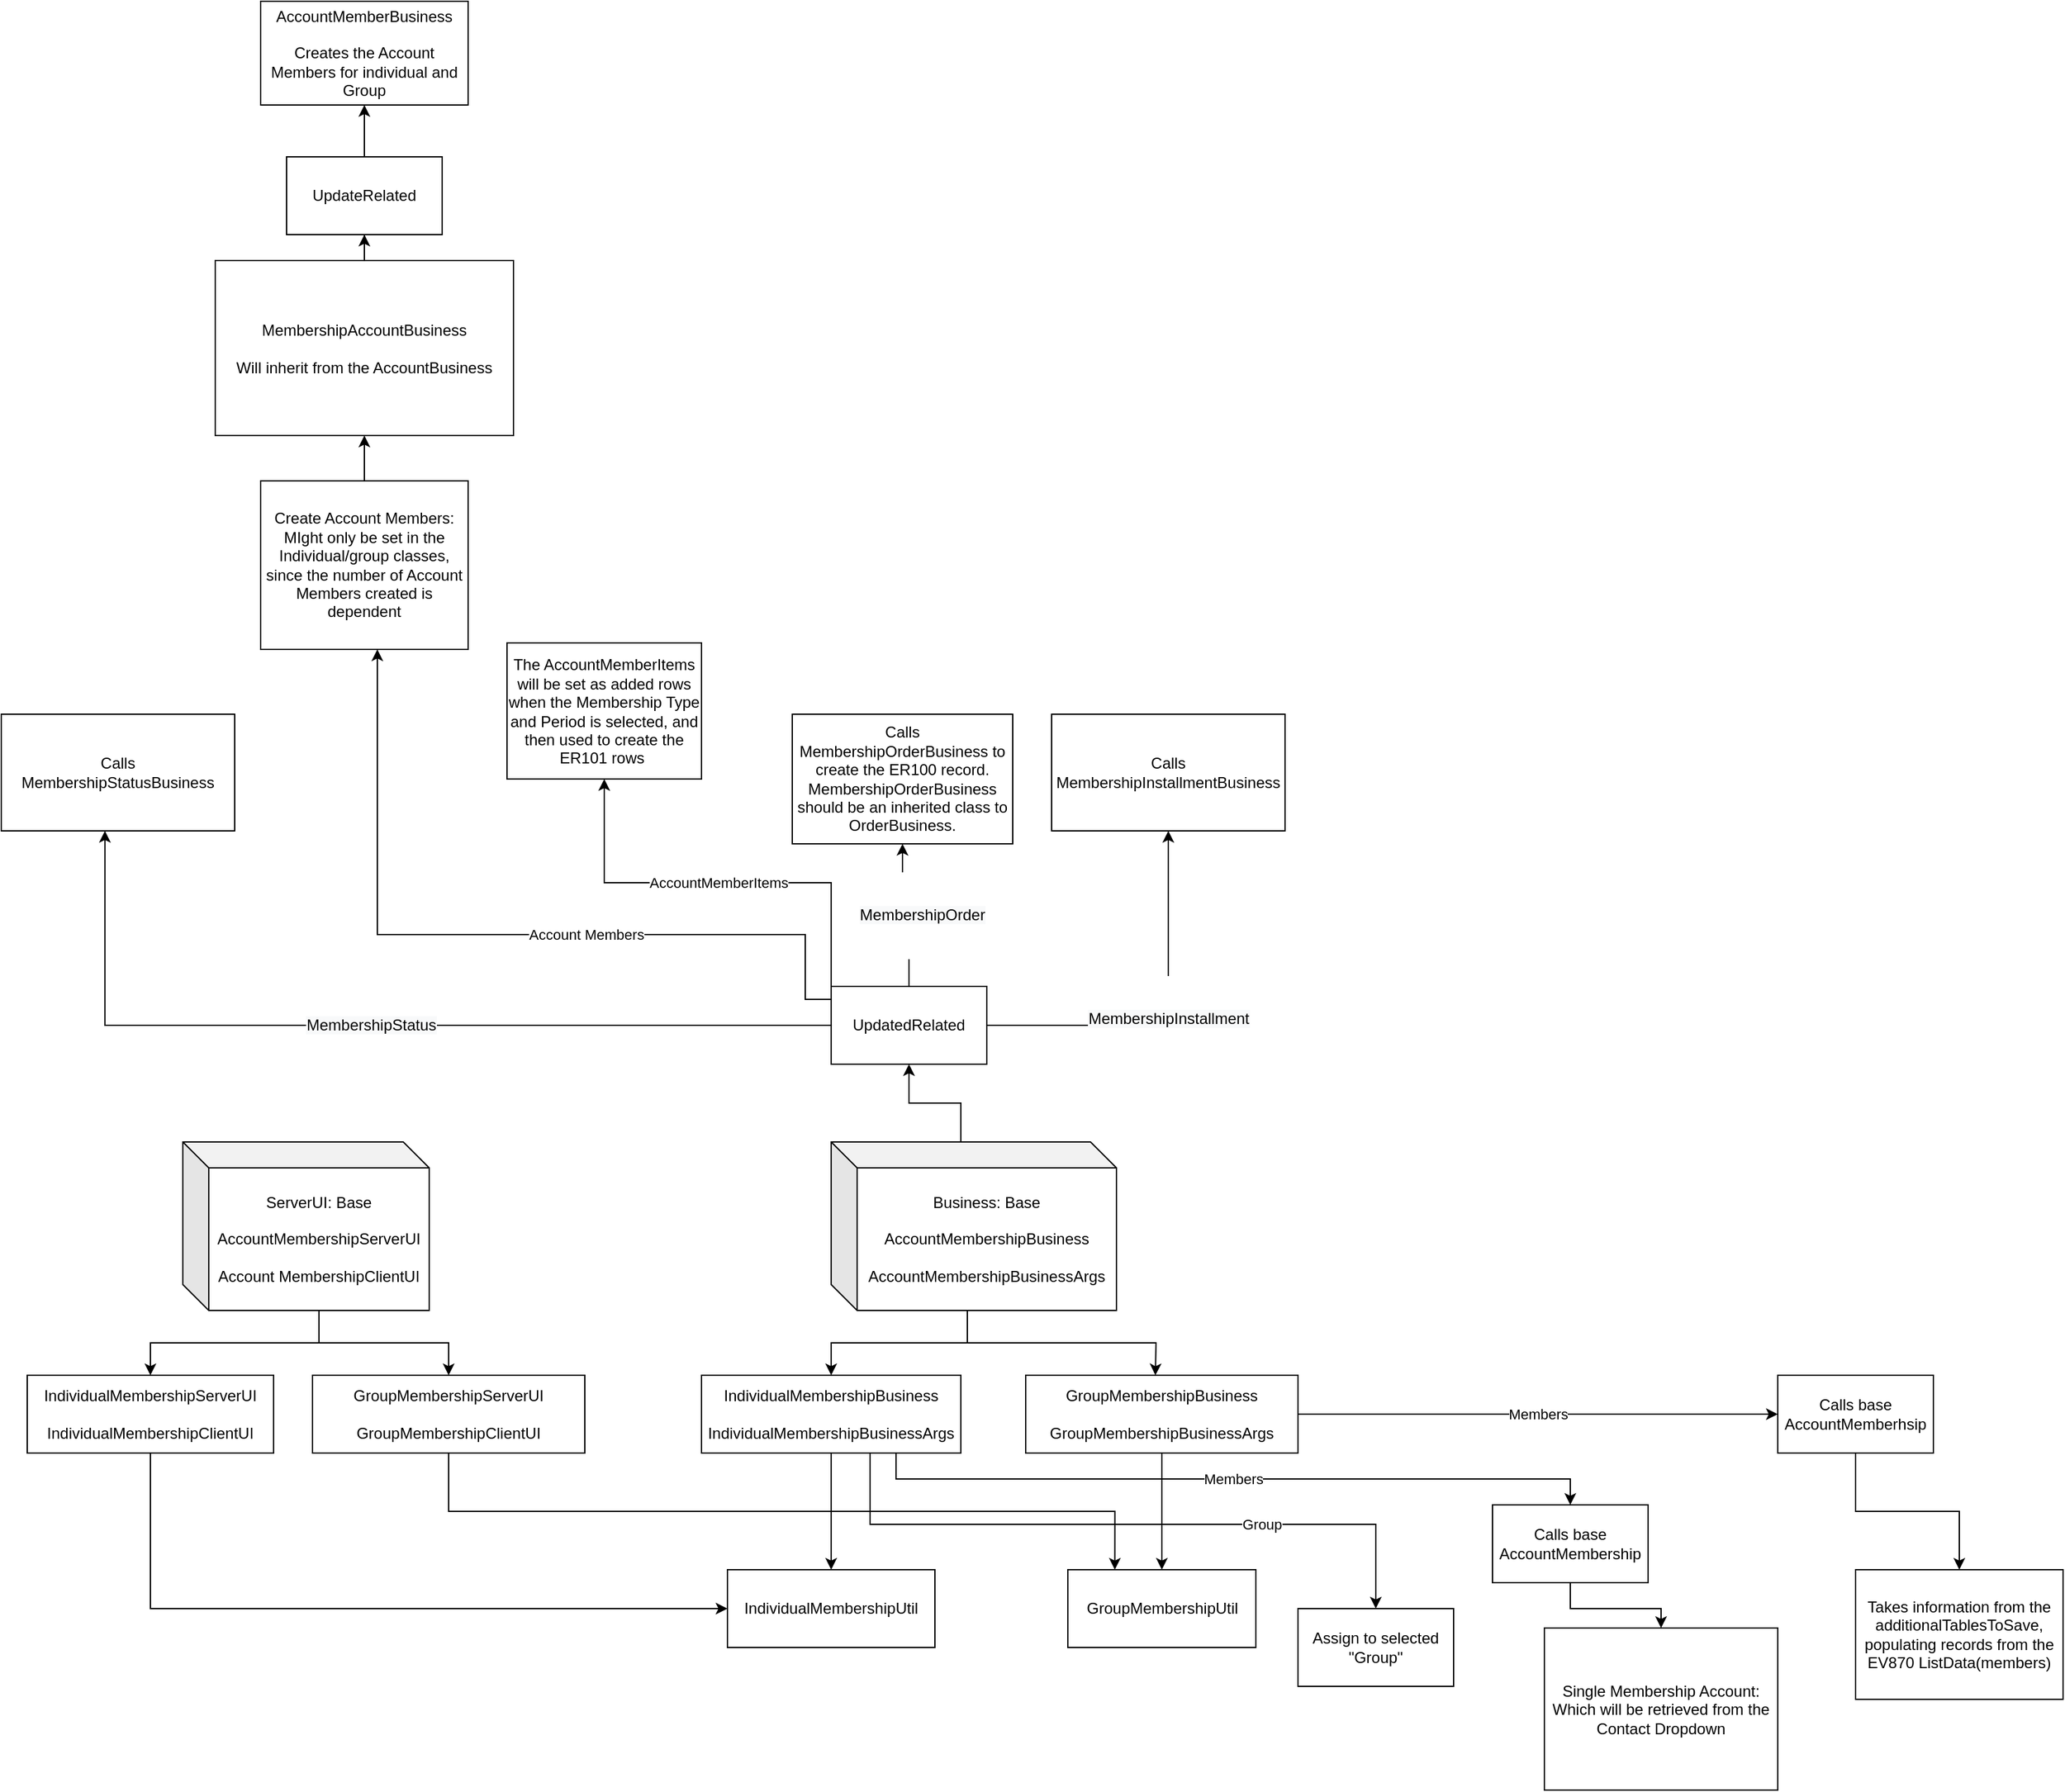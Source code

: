 <mxfile version="13.4.6" type="github">
  <diagram name="Page-1" id="5f0bae14-7c28-e335-631c-24af17079c00">
    <mxGraphModel dx="1422" dy="1612" grid="1" gridSize="10" guides="1" tooltips="1" connect="1" arrows="1" fold="1" page="1" pageScale="1" pageWidth="1100" pageHeight="850" background="#ffffff" math="0" shadow="0">
      <root>
        <mxCell id="0" />
        <mxCell id="1" parent="0" />
        <mxCell id="NrKTWO5p2-0dnxn5_g5g-2" style="edgeStyle=orthogonalEdgeStyle;rounded=0;orthogonalLoop=1;jettySize=auto;html=1;exitX=0;exitY=0;exitDx=105;exitDy=130;exitPerimeter=0;" parent="1" source="NrKTWO5p2-0dnxn5_g5g-1" target="NrKTWO5p2-0dnxn5_g5g-3" edge="1">
          <mxGeometry relative="1" as="geometry">
            <mxPoint x="180" y="260" as="targetPoint" />
          </mxGeometry>
        </mxCell>
        <mxCell id="NrKTWO5p2-0dnxn5_g5g-5" style="edgeStyle=orthogonalEdgeStyle;rounded=0;orthogonalLoop=1;jettySize=auto;html=1;exitX=0;exitY=0;exitDx=105;exitDy=130;exitPerimeter=0;entryX=0.5;entryY=0;entryDx=0;entryDy=0;" parent="1" source="NrKTWO5p2-0dnxn5_g5g-1" target="NrKTWO5p2-0dnxn5_g5g-6" edge="1">
          <mxGeometry relative="1" as="geometry">
            <mxPoint x="460" y="230" as="targetPoint" />
          </mxGeometry>
        </mxCell>
        <mxCell id="NrKTWO5p2-0dnxn5_g5g-1" value="ServerUI: Base&lt;br&gt;&lt;br&gt;AccountMembershipServerUI&lt;br&gt;&lt;br&gt;Account MembershipClientUI" style="shape=cube;whiteSpace=wrap;html=1;boundedLbl=1;backgroundOutline=1;darkOpacity=0.05;darkOpacity2=0.1;" parent="1" vertex="1">
          <mxGeometry x="210" y="50" width="190" height="130" as="geometry" />
        </mxCell>
        <mxCell id="NrKTWO5p2-0dnxn5_g5g-13" style="edgeStyle=orthogonalEdgeStyle;rounded=0;orthogonalLoop=1;jettySize=auto;html=1;exitX=0.5;exitY=1;exitDx=0;exitDy=0;entryX=0;entryY=0.5;entryDx=0;entryDy=0;" parent="1" source="NrKTWO5p2-0dnxn5_g5g-3" target="2" edge="1">
          <mxGeometry relative="1" as="geometry" />
        </mxCell>
        <mxCell id="NrKTWO5p2-0dnxn5_g5g-3" value="IndividualMembershipServerUI&lt;br&gt;&lt;br&gt;IndividualMembershipClientUI" style="rounded=0;whiteSpace=wrap;html=1;" parent="1" vertex="1">
          <mxGeometry x="90" y="230" width="190" height="60" as="geometry" />
        </mxCell>
        <mxCell id="NrKTWO5p2-0dnxn5_g5g-16" style="edgeStyle=orthogonalEdgeStyle;rounded=0;orthogonalLoop=1;jettySize=auto;html=1;exitX=0.5;exitY=1;exitDx=0;exitDy=0;entryX=0.25;entryY=0;entryDx=0;entryDy=0;" parent="1" source="NrKTWO5p2-0dnxn5_g5g-6" target="NrKTWO5p2-0dnxn5_g5g-14" edge="1">
          <mxGeometry relative="1" as="geometry" />
        </mxCell>
        <mxCell id="NrKTWO5p2-0dnxn5_g5g-6" value="GroupMembershipServerUI&lt;br&gt;&lt;br&gt;GroupMembershipClientUI" style="rounded=0;whiteSpace=wrap;html=1;" parent="1" vertex="1">
          <mxGeometry x="310" y="230" width="210" height="60" as="geometry" />
        </mxCell>
        <mxCell id="NrKTWO5p2-0dnxn5_g5g-7" style="edgeStyle=orthogonalEdgeStyle;rounded=0;orthogonalLoop=1;jettySize=auto;html=1;exitX=0;exitY=0;exitDx=105;exitDy=130;exitPerimeter=0;" parent="1" source="NrKTWO5p2-0dnxn5_g5g-9" target="NrKTWO5p2-0dnxn5_g5g-10" edge="1">
          <mxGeometry relative="1" as="geometry">
            <mxPoint x="680" y="260" as="targetPoint" />
          </mxGeometry>
        </mxCell>
        <mxCell id="NrKTWO5p2-0dnxn5_g5g-8" style="edgeStyle=orthogonalEdgeStyle;rounded=0;orthogonalLoop=1;jettySize=auto;html=1;exitX=0;exitY=0;exitDx=105;exitDy=130;exitPerimeter=0;" parent="1" source="NrKTWO5p2-0dnxn5_g5g-9" edge="1">
          <mxGeometry relative="1" as="geometry">
            <mxPoint x="960" y="230" as="targetPoint" />
          </mxGeometry>
        </mxCell>
        <mxCell id="NrKTWO5p2-0dnxn5_g5g-18" style="edgeStyle=orthogonalEdgeStyle;rounded=0;orthogonalLoop=1;jettySize=auto;html=1;exitX=0;exitY=0;exitDx=100;exitDy=0;exitPerimeter=0;" parent="1" source="NrKTWO5p2-0dnxn5_g5g-9" target="NrKTWO5p2-0dnxn5_g5g-19" edge="1">
          <mxGeometry relative="1" as="geometry">
            <mxPoint x="810" y="-60" as="targetPoint" />
          </mxGeometry>
        </mxCell>
        <mxCell id="NrKTWO5p2-0dnxn5_g5g-9" value="Business: Base&lt;br&gt;&lt;br&gt;AccountMembershipBusiness&lt;br&gt;&lt;br&gt;AccountMembershipBusinessArgs" style="shape=cube;whiteSpace=wrap;html=1;boundedLbl=1;backgroundOutline=1;darkOpacity=0.05;darkOpacity2=0.1;" parent="1" vertex="1">
          <mxGeometry x="710" y="50" width="220" height="130" as="geometry" />
        </mxCell>
        <mxCell id="NrKTWO5p2-0dnxn5_g5g-12" value="" style="edgeStyle=orthogonalEdgeStyle;rounded=0;orthogonalLoop=1;jettySize=auto;html=1;" parent="1" source="NrKTWO5p2-0dnxn5_g5g-10" target="2" edge="1">
          <mxGeometry relative="1" as="geometry" />
        </mxCell>
        <mxCell id="D4kZALISSUl1icWql2U2-17" value="Members" style="edgeStyle=orthogonalEdgeStyle;rounded=0;orthogonalLoop=1;jettySize=auto;html=1;exitX=0.75;exitY=1;exitDx=0;exitDy=0;" edge="1" parent="1" source="NrKTWO5p2-0dnxn5_g5g-10" target="D4kZALISSUl1icWql2U2-19">
          <mxGeometry relative="1" as="geometry">
            <mxPoint x="1270" y="330" as="targetPoint" />
          </mxGeometry>
        </mxCell>
        <mxCell id="D4kZALISSUl1icWql2U2-27" value="Group" style="edgeStyle=orthogonalEdgeStyle;rounded=0;orthogonalLoop=1;jettySize=auto;html=1;exitX=0.75;exitY=1;exitDx=0;exitDy=0;" edge="1" parent="1" source="NrKTWO5p2-0dnxn5_g5g-10" target="D4kZALISSUl1icWql2U2-28">
          <mxGeometry x="0.421" relative="1" as="geometry">
            <mxPoint x="1130" y="440" as="targetPoint" />
            <Array as="points">
              <mxPoint x="740" y="290" />
              <mxPoint x="740" y="345" />
              <mxPoint x="1130" y="345" />
              <mxPoint x="1130" y="400" />
            </Array>
            <mxPoint as="offset" />
          </mxGeometry>
        </mxCell>
        <mxCell id="NrKTWO5p2-0dnxn5_g5g-10" value="IndividualMembershipBusiness&lt;br&gt;&lt;br&gt;IndividualMembershipBusinessArgs" style="rounded=0;whiteSpace=wrap;html=1;" parent="1" vertex="1">
          <mxGeometry x="610" y="230" width="200" height="60" as="geometry" />
        </mxCell>
        <mxCell id="NrKTWO5p2-0dnxn5_g5g-15" value="" style="edgeStyle=orthogonalEdgeStyle;rounded=0;orthogonalLoop=1;jettySize=auto;html=1;" parent="1" source="NrKTWO5p2-0dnxn5_g5g-11" target="NrKTWO5p2-0dnxn5_g5g-14" edge="1">
          <mxGeometry relative="1" as="geometry" />
        </mxCell>
        <mxCell id="D4kZALISSUl1icWql2U2-18" value="Members" style="edgeStyle=orthogonalEdgeStyle;rounded=0;orthogonalLoop=1;jettySize=auto;html=1;exitX=1;exitY=0.5;exitDx=0;exitDy=0;" edge="1" parent="1" source="NrKTWO5p2-0dnxn5_g5g-11" target="D4kZALISSUl1icWql2U2-20">
          <mxGeometry relative="1" as="geometry">
            <mxPoint x="1840" y="260" as="targetPoint" />
          </mxGeometry>
        </mxCell>
        <mxCell id="NrKTWO5p2-0dnxn5_g5g-11" value="GroupMembershipBusiness&lt;br&gt;&lt;br&gt;GroupMembershipBusinessArgs" style="rounded=0;whiteSpace=wrap;html=1;" parent="1" vertex="1">
          <mxGeometry x="860" y="230" width="210" height="60" as="geometry" />
        </mxCell>
        <mxCell id="2" value="IndividualMembershipUtil" style="whiteSpace=wrap;html=1;rounded=0;" parent="1" vertex="1">
          <mxGeometry x="630" y="380" width="160" height="60" as="geometry" />
        </mxCell>
        <mxCell id="NrKTWO5p2-0dnxn5_g5g-14" value="GroupMembershipUtil" style="whiteSpace=wrap;html=1;rounded=0;" parent="1" vertex="1">
          <mxGeometry x="892.5" y="380" width="145" height="60" as="geometry" />
        </mxCell>
        <mxCell id="NrKTWO5p2-0dnxn5_g5g-25" value="&#xa;&#xa;&lt;span style=&quot;color: rgb(0, 0, 0); font-family: helvetica; font-size: 12px; font-style: normal; font-weight: 400; letter-spacing: normal; text-align: center; text-indent: 0px; text-transform: none; word-spacing: 0px; background-color: rgb(248, 249, 250); display: inline; float: none;&quot;&gt;MembershipOrder&lt;/span&gt;&#xa;&#xa;" style="edgeStyle=orthogonalEdgeStyle;rounded=0;orthogonalLoop=1;jettySize=auto;html=1;entryX=0.5;entryY=1;entryDx=0;entryDy=0;" parent="1" source="NrKTWO5p2-0dnxn5_g5g-19" target="NrKTWO5p2-0dnxn5_g5g-32" edge="1">
          <mxGeometry x="-0.043" y="-10" relative="1" as="geometry">
            <mxPoint x="810" y="-160" as="targetPoint" />
            <mxPoint x="10" y="10" as="offset" />
          </mxGeometry>
        </mxCell>
        <mxCell id="NrKTWO5p2-0dnxn5_g5g-27" value="&#xa;&#xa;&lt;span style=&quot;color: rgb(0, 0, 0); font-family: helvetica; font-size: 12px; font-style: normal; font-weight: 400; letter-spacing: normal; text-align: center; text-indent: 0px; text-transform: none; word-spacing: 0px; background-color: rgb(248, 249, 250); display: inline; float: none;&quot;&gt;MembershipStatus&lt;/span&gt;&#xa;&#xa;" style="edgeStyle=orthogonalEdgeStyle;rounded=0;orthogonalLoop=1;jettySize=auto;html=1;entryX=0.444;entryY=1;entryDx=0;entryDy=0;entryPerimeter=0;" parent="1" source="NrKTWO5p2-0dnxn5_g5g-19" target="NrKTWO5p2-0dnxn5_g5g-34" edge="1">
          <mxGeometry relative="1" as="geometry">
            <mxPoint x="650" y="-160" as="targetPoint" />
          </mxGeometry>
        </mxCell>
        <mxCell id="NrKTWO5p2-0dnxn5_g5g-29" value="&#xa;&#xa;&lt;span style=&quot;color: rgb(0, 0, 0); font-family: helvetica; font-size: 12px; font-style: normal; font-weight: 400; letter-spacing: normal; text-align: center; text-indent: 0px; text-transform: none; word-spacing: 0px; background-color: rgb(248, 249, 250); display: inline; float: none;&quot;&gt;MembershipInstallment&lt;/span&gt;&#xa;&#xa;" style="edgeStyle=orthogonalEdgeStyle;rounded=0;orthogonalLoop=1;jettySize=auto;html=1;entryX=0.5;entryY=1;entryDx=0;entryDy=0;" parent="1" source="NrKTWO5p2-0dnxn5_g5g-19" target="NrKTWO5p2-0dnxn5_g5g-36" edge="1">
          <mxGeometry relative="1" as="geometry">
            <mxPoint x="993.75" y="-160" as="targetPoint" />
          </mxGeometry>
        </mxCell>
        <mxCell id="D4kZALISSUl1icWql2U2-2" value="AccountMemberItems" style="edgeStyle=orthogonalEdgeStyle;rounded=0;orthogonalLoop=1;jettySize=auto;html=1;exitX=0;exitY=0;exitDx=0;exitDy=0;" edge="1" parent="1" source="NrKTWO5p2-0dnxn5_g5g-19" target="D4kZALISSUl1icWql2U2-3">
          <mxGeometry relative="1" as="geometry">
            <mxPoint x="540" y="-180" as="targetPoint" />
          </mxGeometry>
        </mxCell>
        <mxCell id="D4kZALISSUl1icWql2U2-8" value="Account Members" style="edgeStyle=orthogonalEdgeStyle;rounded=0;orthogonalLoop=1;jettySize=auto;html=1;exitX=0;exitY=0;exitDx=0;exitDy=0;" edge="1" parent="1" source="NrKTWO5p2-0dnxn5_g5g-19" target="D4kZALISSUl1icWql2U2-9">
          <mxGeometry x="-0.21" relative="1" as="geometry">
            <mxPoint x="270" y="-370" as="targetPoint" />
            <Array as="points">
              <mxPoint x="710" y="-60" />
              <mxPoint x="690" y="-60" />
              <mxPoint x="690" y="-110" />
              <mxPoint x="360" y="-110" />
            </Array>
            <mxPoint as="offset" />
          </mxGeometry>
        </mxCell>
        <mxCell id="NrKTWO5p2-0dnxn5_g5g-19" value="UpdatedRelated" style="rounded=0;whiteSpace=wrap;html=1;" parent="1" vertex="1">
          <mxGeometry x="710" y="-70" width="120" height="60" as="geometry" />
        </mxCell>
        <mxCell id="NrKTWO5p2-0dnxn5_g5g-32" value="Calls MembershipOrderBusiness to create the ER100 record. MembershipOrderBusiness should be an inherited class to OrderBusiness." style="whiteSpace=wrap;html=1;rounded=0;" parent="1" vertex="1">
          <mxGeometry x="680" y="-280" width="170" height="100" as="geometry" />
        </mxCell>
        <mxCell id="NrKTWO5p2-0dnxn5_g5g-34" value="Calls MembershipStatusBusiness" style="whiteSpace=wrap;html=1;rounded=0;autosize=0;" parent="1" vertex="1">
          <mxGeometry x="70" y="-280" width="180" height="90" as="geometry" />
        </mxCell>
        <mxCell id="NrKTWO5p2-0dnxn5_g5g-36" value="Calls MembershipInstallmentBusiness" style="whiteSpace=wrap;html=1;rounded=0;" parent="1" vertex="1">
          <mxGeometry x="880" y="-280" width="180" height="90" as="geometry" />
        </mxCell>
        <mxCell id="D4kZALISSUl1icWql2U2-4" style="edgeStyle=orthogonalEdgeStyle;rounded=0;orthogonalLoop=1;jettySize=auto;html=1;exitX=0.5;exitY=0;exitDx=0;exitDy=0;entryX=0;entryY=0.5;entryDx=0;entryDy=0;" edge="1" parent="1" source="D4kZALISSUl1icWql2U2-3" target="NrKTWO5p2-0dnxn5_g5g-42">
          <mxGeometry relative="1" as="geometry" />
        </mxCell>
        <mxCell id="D4kZALISSUl1icWql2U2-3" value="The AccountMemberItems will be set as added rows when the Membership Type and Period is selected, and then used to create the ER101 rows&amp;nbsp;" style="rounded=0;whiteSpace=wrap;html=1;" vertex="1" parent="1">
          <mxGeometry x="460" y="-335" width="150" height="105" as="geometry" />
        </mxCell>
        <mxCell id="D4kZALISSUl1icWql2U2-11" value="" style="edgeStyle=orthogonalEdgeStyle;rounded=0;orthogonalLoop=1;jettySize=auto;html=1;" edge="1" parent="1" source="D4kZALISSUl1icWql2U2-9" target="D4kZALISSUl1icWql2U2-10">
          <mxGeometry relative="1" as="geometry" />
        </mxCell>
        <mxCell id="D4kZALISSUl1icWql2U2-9" value="Create Account Members: MIght only be set in the Individual/group classes, since the number of Account Members created is dependent" style="rounded=0;whiteSpace=wrap;html=1;" vertex="1" parent="1">
          <mxGeometry x="270" y="-460" width="160" height="130" as="geometry" />
        </mxCell>
        <mxCell id="D4kZALISSUl1icWql2U2-12" style="edgeStyle=orthogonalEdgeStyle;rounded=0;orthogonalLoop=1;jettySize=auto;html=1;exitX=0.5;exitY=0;exitDx=0;exitDy=0;" edge="1" parent="1" source="D4kZALISSUl1icWql2U2-10" target="D4kZALISSUl1icWql2U2-13">
          <mxGeometry relative="1" as="geometry">
            <mxPoint x="350" y="-700" as="targetPoint" />
          </mxGeometry>
        </mxCell>
        <mxCell id="D4kZALISSUl1icWql2U2-10" value="MembershipAccountBusiness&lt;br&gt;&lt;br&gt;Will inherit from the AccountBusiness" style="whiteSpace=wrap;html=1;rounded=0;" vertex="1" parent="1">
          <mxGeometry x="235" y="-630" width="230" height="135" as="geometry" />
        </mxCell>
        <mxCell id="D4kZALISSUl1icWql2U2-15" value="" style="edgeStyle=orthogonalEdgeStyle;rounded=0;orthogonalLoop=1;jettySize=auto;html=1;" edge="1" parent="1" source="D4kZALISSUl1icWql2U2-13" target="D4kZALISSUl1icWql2U2-14">
          <mxGeometry relative="1" as="geometry" />
        </mxCell>
        <mxCell id="D4kZALISSUl1icWql2U2-13" value="UpdateRelated" style="rounded=0;whiteSpace=wrap;html=1;" vertex="1" parent="1">
          <mxGeometry x="290" y="-710" width="120" height="60" as="geometry" />
        </mxCell>
        <mxCell id="D4kZALISSUl1icWql2U2-14" value="AccountMemberBusiness&lt;br&gt;&lt;br&gt;Creates the Account Members for individual and Group" style="whiteSpace=wrap;html=1;rounded=0;" vertex="1" parent="1">
          <mxGeometry x="270" y="-830" width="160" height="80" as="geometry" />
        </mxCell>
        <mxCell id="D4kZALISSUl1icWql2U2-23" value="" style="edgeStyle=orthogonalEdgeStyle;rounded=0;orthogonalLoop=1;jettySize=auto;html=1;" edge="1" parent="1" source="D4kZALISSUl1icWql2U2-19" target="D4kZALISSUl1icWql2U2-22">
          <mxGeometry relative="1" as="geometry" />
        </mxCell>
        <mxCell id="D4kZALISSUl1icWql2U2-19" value="Calls base AccountMembership" style="rounded=0;whiteSpace=wrap;html=1;" vertex="1" parent="1">
          <mxGeometry x="1220" y="330" width="120" height="60" as="geometry" />
        </mxCell>
        <mxCell id="D4kZALISSUl1icWql2U2-25" value="" style="edgeStyle=orthogonalEdgeStyle;rounded=0;orthogonalLoop=1;jettySize=auto;html=1;" edge="1" parent="1" source="D4kZALISSUl1icWql2U2-20" target="D4kZALISSUl1icWql2U2-24">
          <mxGeometry relative="1" as="geometry" />
        </mxCell>
        <mxCell id="D4kZALISSUl1icWql2U2-20" value="Calls base AccountMemberhsip" style="rounded=0;whiteSpace=wrap;html=1;" vertex="1" parent="1">
          <mxGeometry x="1440" y="230" width="120" height="60" as="geometry" />
        </mxCell>
        <mxCell id="D4kZALISSUl1icWql2U2-22" value="Single Membership Account:&lt;br&gt;Which will be retrieved from the Contact Dropdown" style="whiteSpace=wrap;html=1;rounded=0;" vertex="1" parent="1">
          <mxGeometry x="1260" y="425" width="180" height="125" as="geometry" />
        </mxCell>
        <mxCell id="D4kZALISSUl1icWql2U2-24" value="Takes information from the additionalTablesToSave, populating records from the EV870 ListData(members)" style="whiteSpace=wrap;html=1;rounded=0;" vertex="1" parent="1">
          <mxGeometry x="1500" y="380" width="160" height="100" as="geometry" />
        </mxCell>
        <mxCell id="D4kZALISSUl1icWql2U2-28" value="Assign to selected &quot;Group&quot;" style="rounded=0;whiteSpace=wrap;html=1;" vertex="1" parent="1">
          <mxGeometry x="1070" y="410" width="120" height="60" as="geometry" />
        </mxCell>
      </root>
    </mxGraphModel>
  </diagram>
</mxfile>
